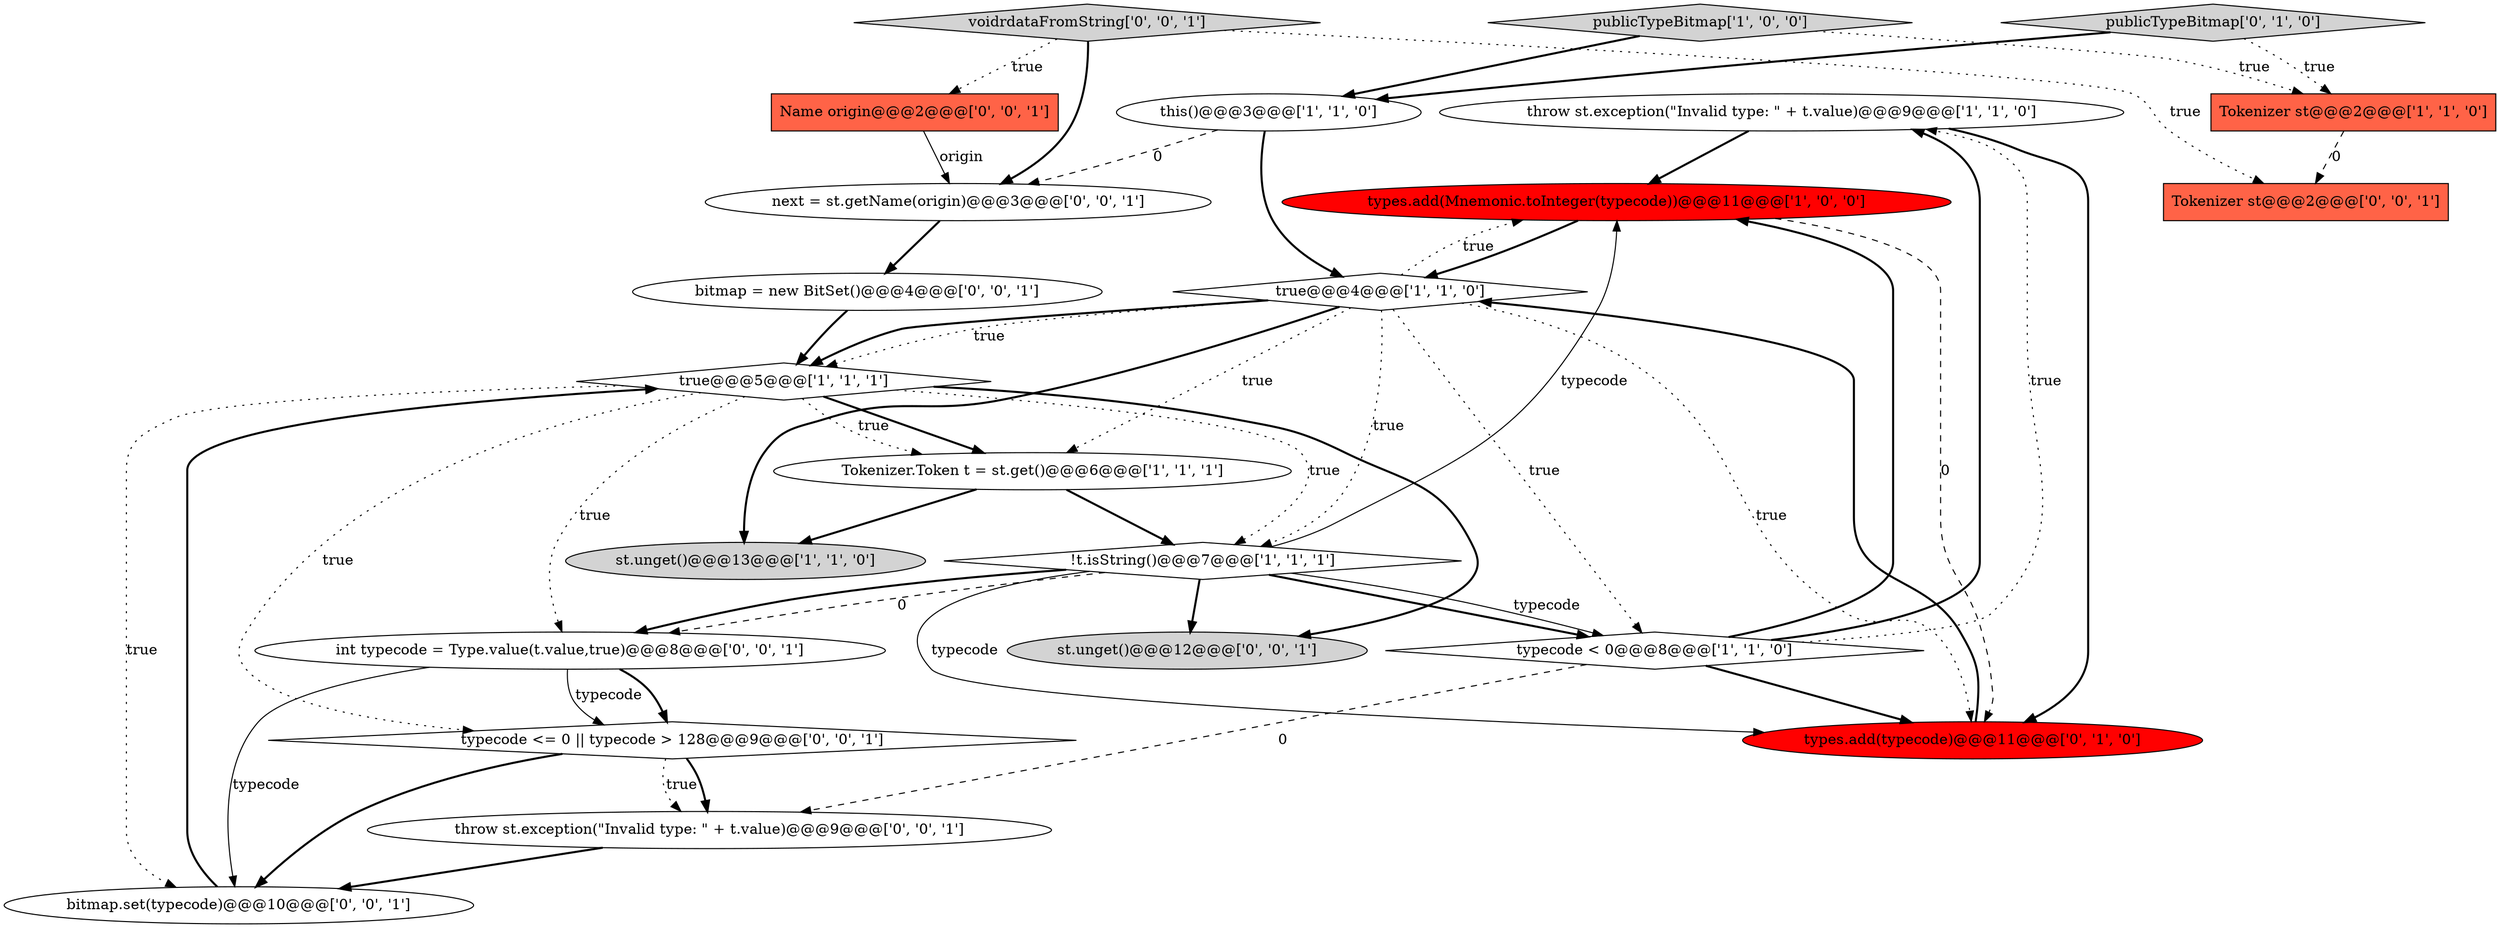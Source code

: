 digraph {
5 [style = filled, label = "throw st.exception(\"Invalid type: \" + t.value)@@@9@@@['1', '1', '0']", fillcolor = white, shape = ellipse image = "AAA0AAABBB1BBB"];
7 [style = filled, label = "st.unget()@@@13@@@['1', '1', '0']", fillcolor = lightgray, shape = ellipse image = "AAA0AAABBB1BBB"];
15 [style = filled, label = "st.unget()@@@12@@@['0', '0', '1']", fillcolor = lightgray, shape = ellipse image = "AAA0AAABBB3BBB"];
22 [style = filled, label = "bitmap.set(typecode)@@@10@@@['0', '0', '1']", fillcolor = white, shape = ellipse image = "AAA0AAABBB3BBB"];
17 [style = filled, label = "Tokenizer st@@@2@@@['0', '0', '1']", fillcolor = tomato, shape = box image = "AAA0AAABBB3BBB"];
19 [style = filled, label = "next = st.getName(origin)@@@3@@@['0', '0', '1']", fillcolor = white, shape = ellipse image = "AAA0AAABBB3BBB"];
1 [style = filled, label = "true@@@5@@@['1', '1', '1']", fillcolor = white, shape = diamond image = "AAA0AAABBB1BBB"];
21 [style = filled, label = "throw st.exception(\"Invalid type: \" + t.value)@@@9@@@['0', '0', '1']", fillcolor = white, shape = ellipse image = "AAA0AAABBB3BBB"];
14 [style = filled, label = "Name origin@@@2@@@['0', '0', '1']", fillcolor = tomato, shape = box image = "AAA0AAABBB3BBB"];
10 [style = filled, label = "true@@@4@@@['1', '1', '0']", fillcolor = white, shape = diamond image = "AAA0AAABBB1BBB"];
9 [style = filled, label = "this()@@@3@@@['1', '1', '0']", fillcolor = white, shape = ellipse image = "AAA0AAABBB1BBB"];
6 [style = filled, label = "types.add(Mnemonic.toInteger(typecode))@@@11@@@['1', '0', '0']", fillcolor = red, shape = ellipse image = "AAA1AAABBB1BBB"];
8 [style = filled, label = "publicTypeBitmap['1', '0', '0']", fillcolor = lightgray, shape = diamond image = "AAA0AAABBB1BBB"];
12 [style = filled, label = "types.add(typecode)@@@11@@@['0', '1', '0']", fillcolor = red, shape = ellipse image = "AAA1AAABBB2BBB"];
20 [style = filled, label = "typecode <= 0 || typecode > 128@@@9@@@['0', '0', '1']", fillcolor = white, shape = diamond image = "AAA0AAABBB3BBB"];
3 [style = filled, label = "Tokenizer.Token t = st.get()@@@6@@@['1', '1', '1']", fillcolor = white, shape = ellipse image = "AAA0AAABBB1BBB"];
2 [style = filled, label = "!t.isString()@@@7@@@['1', '1', '1']", fillcolor = white, shape = diamond image = "AAA0AAABBB1BBB"];
16 [style = filled, label = "voidrdataFromString['0', '0', '1']", fillcolor = lightgray, shape = diamond image = "AAA0AAABBB3BBB"];
0 [style = filled, label = "Tokenizer st@@@2@@@['1', '1', '0']", fillcolor = tomato, shape = box image = "AAA0AAABBB1BBB"];
18 [style = filled, label = "int typecode = Type.value(t.value,true)@@@8@@@['0', '0', '1']", fillcolor = white, shape = ellipse image = "AAA0AAABBB3BBB"];
11 [style = filled, label = "publicTypeBitmap['0', '1', '0']", fillcolor = lightgray, shape = diamond image = "AAA0AAABBB2BBB"];
13 [style = filled, label = "bitmap = new BitSet()@@@4@@@['0', '0', '1']", fillcolor = white, shape = ellipse image = "AAA0AAABBB3BBB"];
4 [style = filled, label = "typecode < 0@@@8@@@['1', '1', '0']", fillcolor = white, shape = diamond image = "AAA0AAABBB1BBB"];
4->5 [style = dotted, label="true"];
18->22 [style = solid, label="typecode"];
10->6 [style = dotted, label="true"];
10->12 [style = dotted, label="true"];
2->12 [style = solid, label="typecode"];
4->6 [style = bold, label=""];
1->15 [style = bold, label=""];
16->17 [style = dotted, label="true"];
1->22 [style = dotted, label="true"];
1->3 [style = bold, label=""];
10->3 [style = dotted, label="true"];
2->18 [style = bold, label=""];
20->21 [style = dotted, label="true"];
9->10 [style = bold, label=""];
16->19 [style = bold, label=""];
11->9 [style = bold, label=""];
4->21 [style = dashed, label="0"];
2->4 [style = bold, label=""];
10->7 [style = bold, label=""];
14->19 [style = solid, label="origin"];
0->17 [style = dashed, label="0"];
13->1 [style = bold, label=""];
20->22 [style = bold, label=""];
1->3 [style = dotted, label="true"];
20->21 [style = bold, label=""];
1->18 [style = dotted, label="true"];
6->12 [style = dashed, label="0"];
9->19 [style = dashed, label="0"];
18->20 [style = bold, label=""];
12->10 [style = bold, label=""];
19->13 [style = bold, label=""];
3->2 [style = bold, label=""];
5->6 [style = bold, label=""];
3->7 [style = bold, label=""];
5->12 [style = bold, label=""];
21->22 [style = bold, label=""];
10->2 [style = dotted, label="true"];
6->10 [style = bold, label=""];
11->0 [style = dotted, label="true"];
18->20 [style = solid, label="typecode"];
2->15 [style = bold, label=""];
16->14 [style = dotted, label="true"];
8->9 [style = bold, label=""];
2->18 [style = dashed, label="0"];
4->12 [style = bold, label=""];
8->0 [style = dotted, label="true"];
2->6 [style = solid, label="typecode"];
22->1 [style = bold, label=""];
10->1 [style = dotted, label="true"];
10->4 [style = dotted, label="true"];
1->2 [style = dotted, label="true"];
10->1 [style = bold, label=""];
2->4 [style = solid, label="typecode"];
4->5 [style = bold, label=""];
1->20 [style = dotted, label="true"];
}

